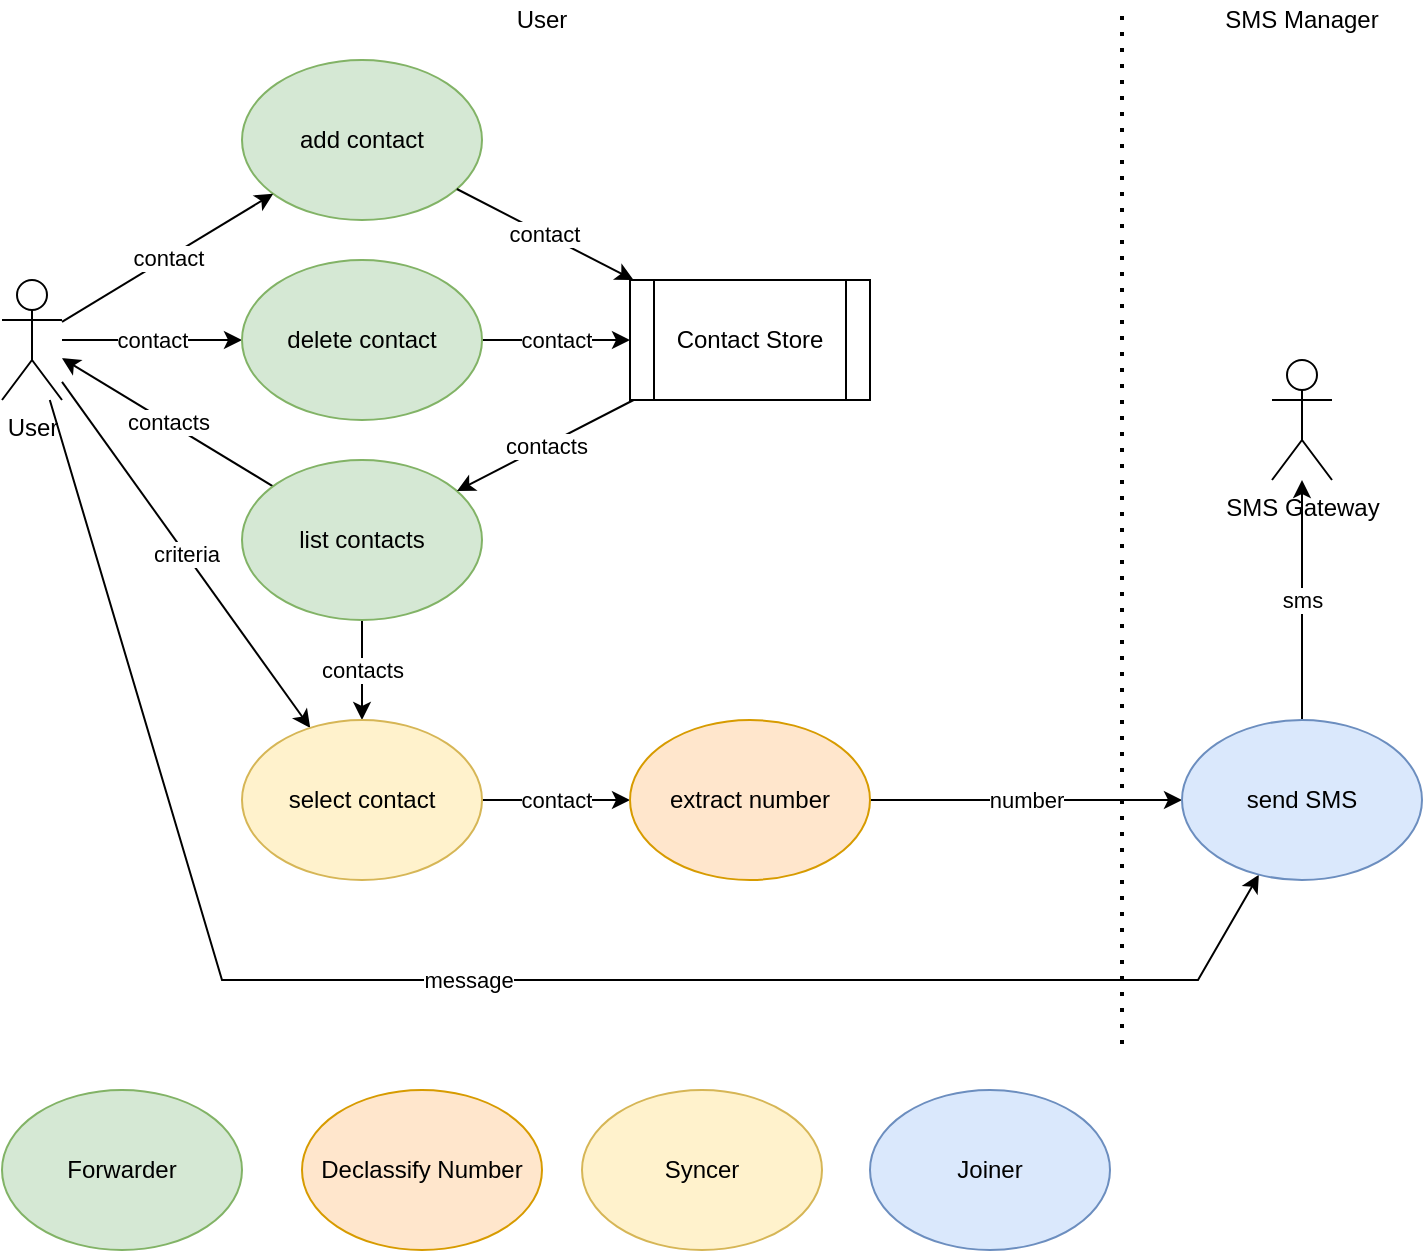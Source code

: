 <mxfile version="13.6.4" type="device"><diagram id="O98rotc7bu3T4hPqKKxz" name="Page-1"><mxGraphModel dx="1422" dy="791" grid="1" gridSize="10" guides="1" tooltips="1" connect="1" arrows="1" fold="1" page="1" pageScale="1" pageWidth="827" pageHeight="1169" math="0" shadow="0"><root><mxCell id="0"/><mxCell id="1" parent="0"/><mxCell id="fnj2-eiorzxPiVChUC5J-16" value="contact" style="rounded=0;orthogonalLoop=1;jettySize=auto;html=1;" edge="1" parent="1" source="fnj2-eiorzxPiVChUC5J-1" target="fnj2-eiorzxPiVChUC5J-5"><mxGeometry relative="1" as="geometry"/></mxCell><mxCell id="fnj2-eiorzxPiVChUC5J-18" value="criteria" style="edgeStyle=none;rounded=0;orthogonalLoop=1;jettySize=auto;html=1;" edge="1" parent="1" source="fnj2-eiorzxPiVChUC5J-1" target="fnj2-eiorzxPiVChUC5J-7"><mxGeometry relative="1" as="geometry"/></mxCell><mxCell id="fnj2-eiorzxPiVChUC5J-21" value="message" style="edgeStyle=none;rounded=0;orthogonalLoop=1;jettySize=auto;html=1;" edge="1" parent="1" source="fnj2-eiorzxPiVChUC5J-1" target="fnj2-eiorzxPiVChUC5J-9"><mxGeometry relative="1" as="geometry"><Array as="points"><mxPoint x="150" y="490"/><mxPoint x="638" y="490"/></Array></mxGeometry></mxCell><mxCell id="fnj2-eiorzxPiVChUC5J-1" value="User" style="shape=umlActor;verticalLabelPosition=bottom;verticalAlign=top;html=1;outlineConnect=0;" vertex="1" parent="1"><mxGeometry x="40" y="140" width="30" height="60" as="geometry"/></mxCell><mxCell id="fnj2-eiorzxPiVChUC5J-2" value="SMS Gateway" style="shape=umlActor;verticalLabelPosition=bottom;verticalAlign=top;html=1;outlineConnect=0;" vertex="1" parent="1"><mxGeometry x="675" y="180" width="30" height="60" as="geometry"/></mxCell><mxCell id="fnj2-eiorzxPiVChUC5J-4" value="add contact" style="ellipse;whiteSpace=wrap;html=1;fillColor=#d5e8d4;strokeColor=#82b366;" vertex="1" parent="1"><mxGeometry x="160" y="30" width="120" height="80" as="geometry"/></mxCell><mxCell id="fnj2-eiorzxPiVChUC5J-24" value="contact" style="edgeStyle=none;rounded=0;orthogonalLoop=1;jettySize=auto;html=1;" edge="1" parent="1" source="fnj2-eiorzxPiVChUC5J-5" target="fnj2-eiorzxPiVChUC5J-10"><mxGeometry relative="1" as="geometry"/></mxCell><mxCell id="fnj2-eiorzxPiVChUC5J-5" value="delete contact" style="ellipse;whiteSpace=wrap;html=1;fillColor=#d5e8d4;strokeColor=#82b366;" vertex="1" parent="1"><mxGeometry x="160" y="130" width="120" height="80" as="geometry"/></mxCell><mxCell id="fnj2-eiorzxPiVChUC5J-17" value="contacts" style="edgeStyle=none;rounded=0;orthogonalLoop=1;jettySize=auto;html=1;" edge="1" parent="1" source="fnj2-eiorzxPiVChUC5J-6" target="fnj2-eiorzxPiVChUC5J-1"><mxGeometry relative="1" as="geometry"/></mxCell><mxCell id="fnj2-eiorzxPiVChUC5J-19" value="contacts" style="edgeStyle=none;rounded=0;orthogonalLoop=1;jettySize=auto;html=1;" edge="1" parent="1" source="fnj2-eiorzxPiVChUC5J-6" target="fnj2-eiorzxPiVChUC5J-7"><mxGeometry relative="1" as="geometry"/></mxCell><mxCell id="fnj2-eiorzxPiVChUC5J-6" value="list contacts" style="ellipse;whiteSpace=wrap;html=1;fillColor=#d5e8d4;strokeColor=#82b366;" vertex="1" parent="1"><mxGeometry x="160" y="230" width="120" height="80" as="geometry"/></mxCell><mxCell id="fnj2-eiorzxPiVChUC5J-20" value="contact" style="edgeStyle=none;rounded=0;orthogonalLoop=1;jettySize=auto;html=1;" edge="1" parent="1" source="fnj2-eiorzxPiVChUC5J-7" target="fnj2-eiorzxPiVChUC5J-8"><mxGeometry relative="1" as="geometry"/></mxCell><mxCell id="fnj2-eiorzxPiVChUC5J-7" value="select contact" style="ellipse;whiteSpace=wrap;html=1;fillColor=#fff2cc;strokeColor=#d6b656;" vertex="1" parent="1"><mxGeometry x="160" y="360" width="120" height="80" as="geometry"/></mxCell><mxCell id="fnj2-eiorzxPiVChUC5J-22" value="number" style="edgeStyle=none;rounded=0;orthogonalLoop=1;jettySize=auto;html=1;" edge="1" parent="1" source="fnj2-eiorzxPiVChUC5J-8" target="fnj2-eiorzxPiVChUC5J-9"><mxGeometry relative="1" as="geometry"/></mxCell><mxCell id="fnj2-eiorzxPiVChUC5J-8" value="extract number" style="ellipse;whiteSpace=wrap;html=1;fillColor=#ffe6cc;strokeColor=#d79b00;" vertex="1" parent="1"><mxGeometry x="354" y="360" width="120" height="80" as="geometry"/></mxCell><mxCell id="fnj2-eiorzxPiVChUC5J-23" value="sms" style="edgeStyle=none;rounded=0;orthogonalLoop=1;jettySize=auto;html=1;" edge="1" parent="1" source="fnj2-eiorzxPiVChUC5J-9" target="fnj2-eiorzxPiVChUC5J-2"><mxGeometry relative="1" as="geometry"/></mxCell><mxCell id="fnj2-eiorzxPiVChUC5J-9" value="send SMS" style="ellipse;whiteSpace=wrap;html=1;fillColor=#dae8fc;strokeColor=#6c8ebf;" vertex="1" parent="1"><mxGeometry x="630" y="360" width="120" height="80" as="geometry"/></mxCell><mxCell id="fnj2-eiorzxPiVChUC5J-10" value="Contact Store" style="shape=process;whiteSpace=wrap;html=1;backgroundOutline=1;" vertex="1" parent="1"><mxGeometry x="354" y="140" width="120" height="60" as="geometry"/></mxCell><mxCell id="fnj2-eiorzxPiVChUC5J-13" value="contact" style="endArrow=classic;html=1;" edge="1" parent="1" source="fnj2-eiorzxPiVChUC5J-1" target="fnj2-eiorzxPiVChUC5J-4"><mxGeometry width="50" height="50" relative="1" as="geometry"><mxPoint x="390" y="430" as="sourcePoint"/><mxPoint x="440" y="380" as="targetPoint"/></mxGeometry></mxCell><mxCell id="fnj2-eiorzxPiVChUC5J-14" value="contact" style="endArrow=classic;html=1;" edge="1" parent="1" source="fnj2-eiorzxPiVChUC5J-4" target="fnj2-eiorzxPiVChUC5J-10"><mxGeometry width="50" height="50" relative="1" as="geometry"><mxPoint x="90" y="173.793" as="sourcePoint"/><mxPoint x="169.022" y="141.095" as="targetPoint"/><Array as="points"/></mxGeometry></mxCell><mxCell id="fnj2-eiorzxPiVChUC5J-15" value="contacts" style="endArrow=classic;html=1;" edge="1" parent="1" source="fnj2-eiorzxPiVChUC5J-10" target="fnj2-eiorzxPiVChUC5J-6"><mxGeometry width="50" height="50" relative="1" as="geometry"><mxPoint x="460" y="270" as="sourcePoint"/><mxPoint x="354" y="113.093" as="targetPoint"/><Array as="points"/></mxGeometry></mxCell><mxCell id="fnj2-eiorzxPiVChUC5J-25" value="" style="endArrow=none;dashed=1;html=1;dashPattern=1 3;strokeWidth=2;" edge="1" parent="1"><mxGeometry width="50" height="50" relative="1" as="geometry"><mxPoint x="600" y="522" as="sourcePoint"/><mxPoint x="600" y="2" as="targetPoint"/></mxGeometry></mxCell><mxCell id="fnj2-eiorzxPiVChUC5J-26" value="User" style="text;html=1;strokeColor=none;fillColor=none;align=center;verticalAlign=middle;whiteSpace=wrap;rounded=0;" vertex="1" parent="1"><mxGeometry x="290" width="40" height="20" as="geometry"/></mxCell><mxCell id="fnj2-eiorzxPiVChUC5J-27" value="SMS Manager" style="text;html=1;strokeColor=none;fillColor=none;align=center;verticalAlign=middle;whiteSpace=wrap;rounded=0;" vertex="1" parent="1"><mxGeometry x="645" width="90" height="20" as="geometry"/></mxCell><mxCell id="fnj2-eiorzxPiVChUC5J-28" value="Forwarder" style="ellipse;whiteSpace=wrap;html=1;fillColor=#d5e8d4;strokeColor=#82b366;" vertex="1" parent="1"><mxGeometry x="40" y="545" width="120" height="80" as="geometry"/></mxCell><mxCell id="fnj2-eiorzxPiVChUC5J-29" value="Declassify Number" style="ellipse;whiteSpace=wrap;html=1;fillColor=#ffe6cc;strokeColor=#d79b00;" vertex="1" parent="1"><mxGeometry x="190" y="545" width="120" height="80" as="geometry"/></mxCell><mxCell id="fnj2-eiorzxPiVChUC5J-30" value="Joiner" style="ellipse;whiteSpace=wrap;html=1;fillColor=#dae8fc;strokeColor=#6c8ebf;" vertex="1" parent="1"><mxGeometry x="474" y="545" width="120" height="80" as="geometry"/></mxCell><mxCell id="fnj2-eiorzxPiVChUC5J-31" value="Syncer" style="ellipse;whiteSpace=wrap;html=1;fillColor=#fff2cc;strokeColor=#d6b656;" vertex="1" parent="1"><mxGeometry x="330" y="545" width="120" height="80" as="geometry"/></mxCell></root></mxGraphModel></diagram></mxfile>
